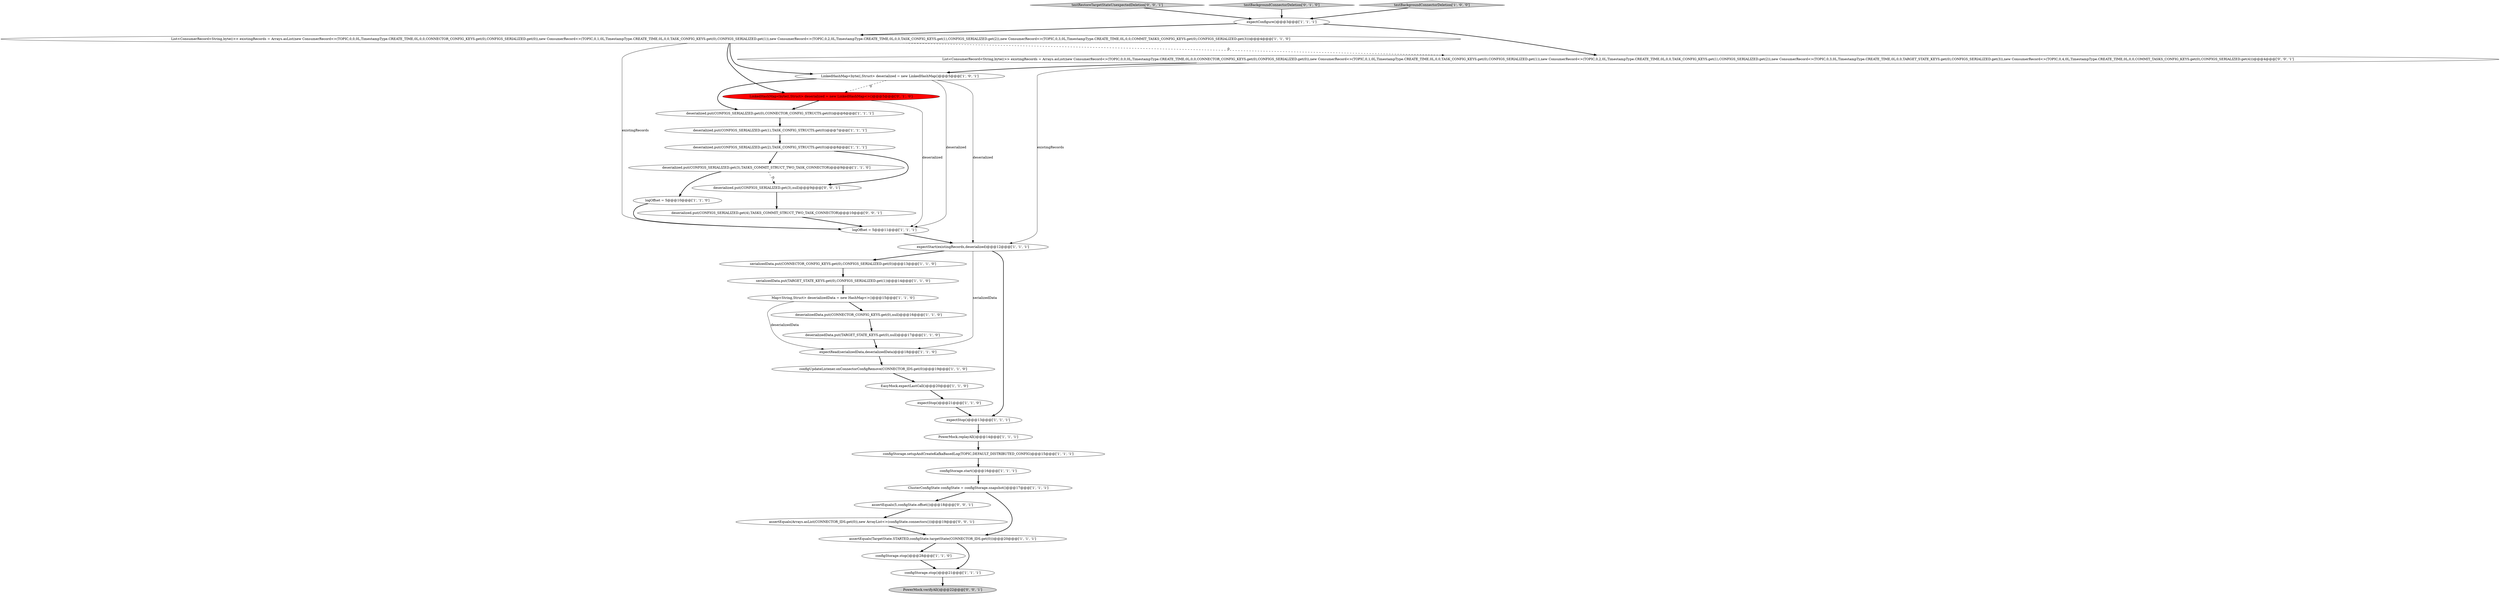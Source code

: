 digraph {
18 [style = filled, label = "serializedData.put(CONNECTOR_CONFIG_KEYS.get(0),CONFIGS_SERIALIZED.get(0))@@@13@@@['1', '1', '0']", fillcolor = white, shape = ellipse image = "AAA0AAABBB1BBB"];
19 [style = filled, label = "expectRead(serializedData,deserializedData)@@@18@@@['1', '1', '0']", fillcolor = white, shape = ellipse image = "AAA0AAABBB1BBB"];
13 [style = filled, label = "serializedData.put(TARGET_STATE_KEYS.get(0),CONFIGS_SERIALIZED.get(1))@@@14@@@['1', '1', '0']", fillcolor = white, shape = ellipse image = "AAA0AAABBB1BBB"];
35 [style = filled, label = "assertEquals(5,configState.offset())@@@18@@@['0', '0', '1']", fillcolor = white, shape = ellipse image = "AAA0AAABBB3BBB"];
22 [style = filled, label = "LinkedHashMap<byte((,Struct> deserialized = new LinkedHashMap()@@@5@@@['1', '0', '1']", fillcolor = white, shape = ellipse image = "AAA0AAABBB1BBB"];
30 [style = filled, label = "List<ConsumerRecord<String,byte((>> existingRecords = Arrays.asList(new ConsumerRecord<>(TOPIC,0,0,0L,TimestampType.CREATE_TIME,0L,0,0,CONNECTOR_CONFIG_KEYS.get(0),CONFIGS_SERIALIZED.get(0)),new ConsumerRecord<>(TOPIC,0,1,0L,TimestampType.CREATE_TIME,0L,0,0,TASK_CONFIG_KEYS.get(0),CONFIGS_SERIALIZED.get(1)),new ConsumerRecord<>(TOPIC,0,2,0L,TimestampType.CREATE_TIME,0L,0,0,TASK_CONFIG_KEYS.get(1),CONFIGS_SERIALIZED.get(2)),new ConsumerRecord<>(TOPIC,0,3,0L,TimestampType.CREATE_TIME,0L,0,0,TARGET_STATE_KEYS.get(0),CONFIGS_SERIALIZED.get(3)),new ConsumerRecord<>(TOPIC,0,4,0L,TimestampType.CREATE_TIME,0L,0,0,COMMIT_TASKS_CONFIG_KEYS.get(0),CONFIGS_SERIALIZED.get(4)))@@@4@@@['0', '0', '1']", fillcolor = white, shape = ellipse image = "AAA0AAABBB3BBB"];
15 [style = filled, label = "Map<String,Struct> deserializedData = new HashMap<>()@@@15@@@['1', '1', '0']", fillcolor = white, shape = ellipse image = "AAA0AAABBB1BBB"];
34 [style = filled, label = "testRestoreTargetStateUnexpectedDeletion['0', '0', '1']", fillcolor = lightgray, shape = diamond image = "AAA0AAABBB3BBB"];
36 [style = filled, label = "deserialized.put(CONFIGS_SERIALIZED.get(4),TASKS_COMMIT_STRUCT_TWO_TASK_CONNECTOR)@@@10@@@['0', '0', '1']", fillcolor = white, shape = ellipse image = "AAA0AAABBB3BBB"];
1 [style = filled, label = "configStorage.start()@@@16@@@['1', '1', '1']", fillcolor = white, shape = ellipse image = "AAA0AAABBB1BBB"];
10 [style = filled, label = "deserializedData.put(TARGET_STATE_KEYS.get(0),null)@@@17@@@['1', '1', '0']", fillcolor = white, shape = ellipse image = "AAA0AAABBB1BBB"];
14 [style = filled, label = "EasyMock.expectLastCall()@@@20@@@['1', '1', '0']", fillcolor = white, shape = ellipse image = "AAA0AAABBB1BBB"];
29 [style = filled, label = "testBackgroundConnectorDeletion['0', '1', '0']", fillcolor = lightgray, shape = diamond image = "AAA0AAABBB2BBB"];
33 [style = filled, label = "PowerMock.verifyAll()@@@22@@@['0', '0', '1']", fillcolor = lightgray, shape = ellipse image = "AAA0AAABBB3BBB"];
23 [style = filled, label = "expectStop()@@@21@@@['1', '1', '0']", fillcolor = white, shape = ellipse image = "AAA0AAABBB1BBB"];
8 [style = filled, label = "configStorage.setupAndCreateKafkaBasedLog(TOPIC,DEFAULT_DISTRIBUTED_CONFIG)@@@15@@@['1', '1', '1']", fillcolor = white, shape = ellipse image = "AAA0AAABBB1BBB"];
9 [style = filled, label = "PowerMock.replayAll()@@@14@@@['1', '1', '1']", fillcolor = white, shape = ellipse image = "AAA0AAABBB1BBB"];
20 [style = filled, label = "expectStart(existingRecords,deserialized)@@@12@@@['1', '1', '1']", fillcolor = white, shape = ellipse image = "AAA0AAABBB1BBB"];
21 [style = filled, label = "deserialized.put(CONFIGS_SERIALIZED.get(2),TASK_CONFIG_STRUCTS.get(0))@@@8@@@['1', '1', '1']", fillcolor = white, shape = ellipse image = "AAA0AAABBB1BBB"];
6 [style = filled, label = "deserializedData.put(CONNECTOR_CONFIG_KEYS.get(0),null)@@@16@@@['1', '1', '0']", fillcolor = white, shape = ellipse image = "AAA0AAABBB1BBB"];
0 [style = filled, label = "deserialized.put(CONFIGS_SERIALIZED.get(0),CONNECTOR_CONFIG_STRUCTS.get(0))@@@6@@@['1', '1', '1']", fillcolor = white, shape = ellipse image = "AAA0AAABBB1BBB"];
27 [style = filled, label = "testBackgroundConnectorDeletion['1', '0', '0']", fillcolor = lightgray, shape = diamond image = "AAA0AAABBB1BBB"];
16 [style = filled, label = "configStorage.stop()@@@21@@@['1', '1', '1']", fillcolor = white, shape = ellipse image = "AAA0AAABBB1BBB"];
4 [style = filled, label = "expectStop()@@@13@@@['1', '1', '1']", fillcolor = white, shape = ellipse image = "AAA0AAABBB1BBB"];
28 [style = filled, label = "LinkedHashMap<byte((,Struct> deserialized = new LinkedHashMap<>()@@@5@@@['0', '1', '0']", fillcolor = red, shape = ellipse image = "AAA1AAABBB2BBB"];
25 [style = filled, label = "configStorage.stop()@@@28@@@['1', '1', '0']", fillcolor = white, shape = ellipse image = "AAA0AAABBB1BBB"];
11 [style = filled, label = "configUpdateListener.onConnectorConfigRemove(CONNECTOR_IDS.get(0))@@@19@@@['1', '1', '0']", fillcolor = white, shape = ellipse image = "AAA0AAABBB1BBB"];
12 [style = filled, label = "logOffset = 5@@@11@@@['1', '1', '1']", fillcolor = white, shape = ellipse image = "AAA0AAABBB1BBB"];
3 [style = filled, label = "logOffset = 5@@@10@@@['1', '1', '0']", fillcolor = white, shape = ellipse image = "AAA0AAABBB1BBB"];
31 [style = filled, label = "assertEquals(Arrays.asList(CONNECTOR_IDS.get(0)),new ArrayList<>(configState.connectors()))@@@19@@@['0', '0', '1']", fillcolor = white, shape = ellipse image = "AAA0AAABBB3BBB"];
26 [style = filled, label = "deserialized.put(CONFIGS_SERIALIZED.get(3),TASKS_COMMIT_STRUCT_TWO_TASK_CONNECTOR)@@@9@@@['1', '1', '0']", fillcolor = white, shape = ellipse image = "AAA0AAABBB1BBB"];
5 [style = filled, label = "deserialized.put(CONFIGS_SERIALIZED.get(1),TASK_CONFIG_STRUCTS.get(0))@@@7@@@['1', '1', '1']", fillcolor = white, shape = ellipse image = "AAA0AAABBB1BBB"];
2 [style = filled, label = "List<ConsumerRecord<String,byte((>> existingRecords = Arrays.asList(new ConsumerRecord<>(TOPIC,0,0,0L,TimestampType.CREATE_TIME,0L,0,0,CONNECTOR_CONFIG_KEYS.get(0),CONFIGS_SERIALIZED.get(0)),new ConsumerRecord<>(TOPIC,0,1,0L,TimestampType.CREATE_TIME,0L,0,0,TASK_CONFIG_KEYS.get(0),CONFIGS_SERIALIZED.get(1)),new ConsumerRecord<>(TOPIC,0,2,0L,TimestampType.CREATE_TIME,0L,0,0,TASK_CONFIG_KEYS.get(1),CONFIGS_SERIALIZED.get(2)),new ConsumerRecord<>(TOPIC,0,3,0L,TimestampType.CREATE_TIME,0L,0,0,COMMIT_TASKS_CONFIG_KEYS.get(0),CONFIGS_SERIALIZED.get(3)))@@@4@@@['1', '1', '0']", fillcolor = white, shape = ellipse image = "AAA0AAABBB1BBB"];
17 [style = filled, label = "assertEquals(TargetState.STARTED,configState.targetState(CONNECTOR_IDS.get(0)))@@@20@@@['1', '1', '1']", fillcolor = white, shape = ellipse image = "AAA0AAABBB1BBB"];
24 [style = filled, label = "expectConfigure()@@@3@@@['1', '1', '1']", fillcolor = white, shape = ellipse image = "AAA0AAABBB1BBB"];
32 [style = filled, label = "deserialized.put(CONFIGS_SERIALIZED.get(3),null)@@@9@@@['0', '0', '1']", fillcolor = white, shape = ellipse image = "AAA0AAABBB3BBB"];
7 [style = filled, label = "ClusterConfigState configState = configStorage.snapshot()@@@17@@@['1', '1', '1']", fillcolor = white, shape = ellipse image = "AAA0AAABBB1BBB"];
4->9 [style = bold, label=""];
17->25 [style = bold, label=""];
35->31 [style = bold, label=""];
30->22 [style = bold, label=""];
7->17 [style = bold, label=""];
15->19 [style = solid, label="deserializedData"];
24->2 [style = bold, label=""];
22->20 [style = solid, label="deserialized"];
11->14 [style = bold, label=""];
26->32 [style = dashed, label="0"];
26->3 [style = bold, label=""];
10->19 [style = bold, label=""];
2->12 [style = solid, label="existingRecords"];
7->35 [style = bold, label=""];
23->4 [style = bold, label=""];
12->20 [style = bold, label=""];
30->20 [style = solid, label="existingRecords"];
19->11 [style = bold, label=""];
15->6 [style = bold, label=""];
36->12 [style = bold, label=""];
3->12 [style = bold, label=""];
9->8 [style = bold, label=""];
25->16 [style = bold, label=""];
2->30 [style = dashed, label="0"];
1->7 [style = bold, label=""];
20->4 [style = bold, label=""];
24->30 [style = bold, label=""];
28->12 [style = solid, label="deserialized"];
20->18 [style = bold, label=""];
5->21 [style = bold, label=""];
8->1 [style = bold, label=""];
28->0 [style = bold, label=""];
21->26 [style = bold, label=""];
34->24 [style = bold, label=""];
22->0 [style = bold, label=""];
14->23 [style = bold, label=""];
22->28 [style = dashed, label="0"];
16->33 [style = bold, label=""];
6->10 [style = bold, label=""];
21->32 [style = bold, label=""];
22->12 [style = solid, label="deserialized"];
18->13 [style = bold, label=""];
32->36 [style = bold, label=""];
27->24 [style = bold, label=""];
13->15 [style = bold, label=""];
20->19 [style = solid, label="serializedData"];
31->17 [style = bold, label=""];
2->22 [style = bold, label=""];
29->24 [style = bold, label=""];
2->28 [style = bold, label=""];
17->16 [style = bold, label=""];
0->5 [style = bold, label=""];
}
